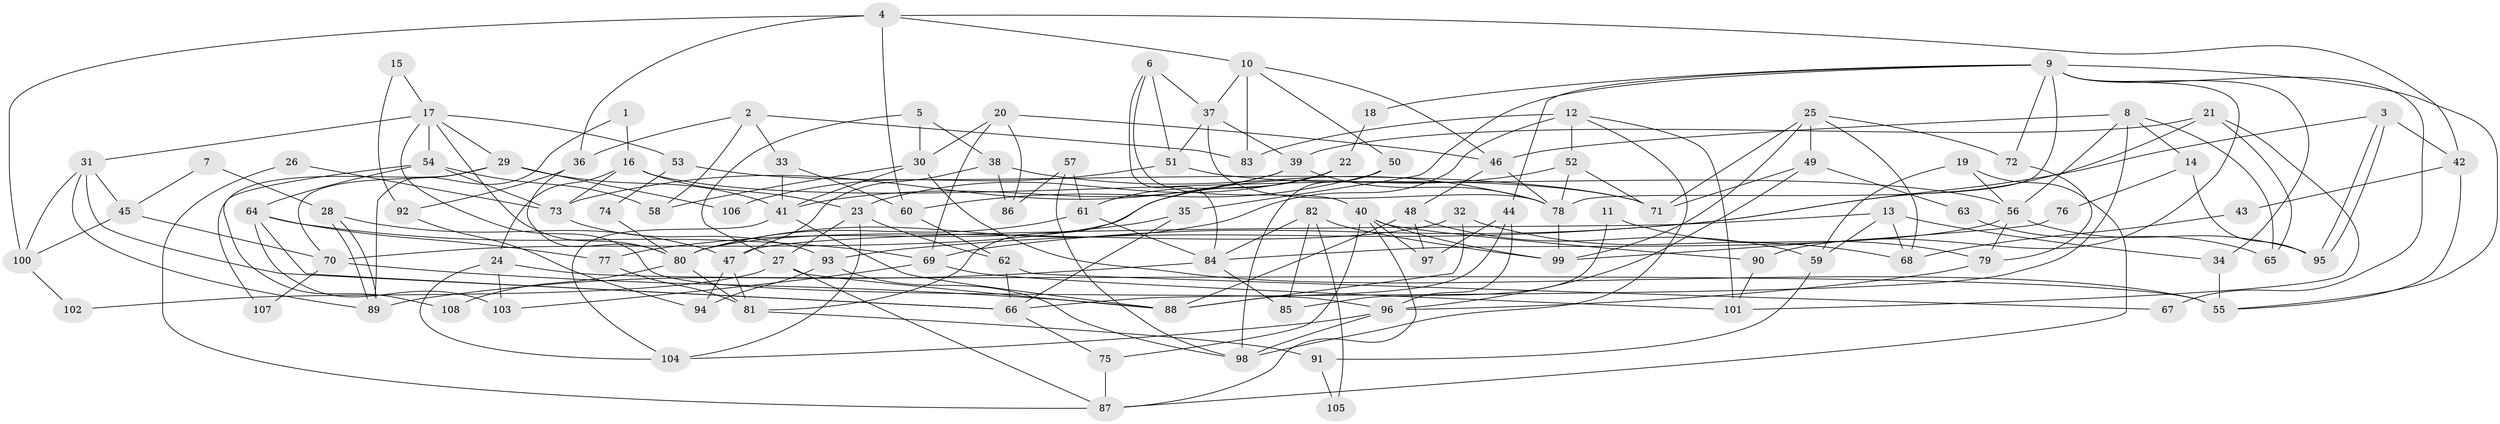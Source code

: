 // Generated by graph-tools (version 1.1) at 2025/50/03/09/25 03:50:06]
// undirected, 108 vertices, 216 edges
graph export_dot {
graph [start="1"]
  node [color=gray90,style=filled];
  1;
  2;
  3;
  4;
  5;
  6;
  7;
  8;
  9;
  10;
  11;
  12;
  13;
  14;
  15;
  16;
  17;
  18;
  19;
  20;
  21;
  22;
  23;
  24;
  25;
  26;
  27;
  28;
  29;
  30;
  31;
  32;
  33;
  34;
  35;
  36;
  37;
  38;
  39;
  40;
  41;
  42;
  43;
  44;
  45;
  46;
  47;
  48;
  49;
  50;
  51;
  52;
  53;
  54;
  55;
  56;
  57;
  58;
  59;
  60;
  61;
  62;
  63;
  64;
  65;
  66;
  67;
  68;
  69;
  70;
  71;
  72;
  73;
  74;
  75;
  76;
  77;
  78;
  79;
  80;
  81;
  82;
  83;
  84;
  85;
  86;
  87;
  88;
  89;
  90;
  91;
  92;
  93;
  94;
  95;
  96;
  97;
  98;
  99;
  100;
  101;
  102;
  103;
  104;
  105;
  106;
  107;
  108;
  1 -- 89;
  1 -- 16;
  2 -- 83;
  2 -- 33;
  2 -- 36;
  2 -- 58;
  3 -- 93;
  3 -- 95;
  3 -- 95;
  3 -- 42;
  4 -- 42;
  4 -- 100;
  4 -- 10;
  4 -- 36;
  4 -- 60;
  5 -- 38;
  5 -- 30;
  5 -- 27;
  6 -- 51;
  6 -- 37;
  6 -- 40;
  6 -- 84;
  7 -- 45;
  7 -- 28;
  8 -- 66;
  8 -- 46;
  8 -- 14;
  8 -- 56;
  8 -- 65;
  9 -- 44;
  9 -- 78;
  9 -- 18;
  9 -- 34;
  9 -- 35;
  9 -- 55;
  9 -- 67;
  9 -- 72;
  9 -- 90;
  10 -- 50;
  10 -- 37;
  10 -- 46;
  10 -- 83;
  11 -- 79;
  11 -- 85;
  12 -- 52;
  12 -- 101;
  12 -- 80;
  12 -- 83;
  12 -- 98;
  13 -- 59;
  13 -- 34;
  13 -- 47;
  13 -- 68;
  14 -- 95;
  14 -- 76;
  15 -- 17;
  15 -- 92;
  16 -- 24;
  16 -- 23;
  16 -- 71;
  16 -- 73;
  17 -- 96;
  17 -- 80;
  17 -- 29;
  17 -- 31;
  17 -- 53;
  17 -- 54;
  18 -- 22;
  19 -- 87;
  19 -- 56;
  19 -- 59;
  20 -- 86;
  20 -- 46;
  20 -- 30;
  20 -- 69;
  21 -- 101;
  21 -- 69;
  21 -- 39;
  21 -- 65;
  22 -- 23;
  22 -- 61;
  22 -- 81;
  23 -- 104;
  23 -- 27;
  23 -- 62;
  24 -- 103;
  24 -- 55;
  24 -- 104;
  25 -- 49;
  25 -- 99;
  25 -- 68;
  25 -- 71;
  25 -- 72;
  26 -- 87;
  26 -- 73;
  27 -- 88;
  27 -- 87;
  27 -- 102;
  28 -- 47;
  28 -- 89;
  28 -- 89;
  29 -- 41;
  29 -- 70;
  29 -- 106;
  29 -- 107;
  30 -- 58;
  30 -- 41;
  30 -- 55;
  31 -- 89;
  31 -- 45;
  31 -- 66;
  31 -- 100;
  32 -- 68;
  32 -- 80;
  32 -- 88;
  33 -- 60;
  33 -- 41;
  34 -- 55;
  35 -- 77;
  35 -- 66;
  36 -- 80;
  36 -- 92;
  37 -- 39;
  37 -- 51;
  37 -- 78;
  38 -- 47;
  38 -- 78;
  38 -- 86;
  39 -- 78;
  39 -- 41;
  39 -- 73;
  40 -- 87;
  40 -- 75;
  40 -- 90;
  40 -- 97;
  40 -- 99;
  41 -- 88;
  41 -- 104;
  42 -- 55;
  42 -- 43;
  43 -- 68;
  44 -- 97;
  44 -- 88;
  44 -- 96;
  45 -- 70;
  45 -- 100;
  46 -- 78;
  46 -- 48;
  47 -- 81;
  47 -- 94;
  48 -- 88;
  48 -- 59;
  48 -- 97;
  49 -- 71;
  49 -- 96;
  49 -- 63;
  50 -- 60;
  50 -- 98;
  51 -- 56;
  51 -- 106;
  52 -- 70;
  52 -- 71;
  52 -- 78;
  53 -- 71;
  53 -- 74;
  54 -- 73;
  54 -- 58;
  54 -- 64;
  54 -- 108;
  56 -- 79;
  56 -- 84;
  56 -- 95;
  57 -- 61;
  57 -- 98;
  57 -- 86;
  59 -- 91;
  60 -- 62;
  61 -- 84;
  61 -- 80;
  62 -- 66;
  62 -- 67;
  63 -- 65;
  64 -- 66;
  64 -- 69;
  64 -- 77;
  64 -- 103;
  66 -- 75;
  69 -- 101;
  69 -- 103;
  70 -- 88;
  70 -- 107;
  72 -- 79;
  73 -- 93;
  74 -- 80;
  75 -- 87;
  76 -- 99;
  77 -- 81;
  78 -- 99;
  79 -- 96;
  80 -- 81;
  80 -- 108;
  81 -- 91;
  82 -- 84;
  82 -- 99;
  82 -- 85;
  82 -- 105;
  84 -- 85;
  84 -- 89;
  90 -- 101;
  91 -- 105;
  92 -- 94;
  93 -- 98;
  93 -- 94;
  96 -- 104;
  96 -- 98;
  100 -- 102;
}
